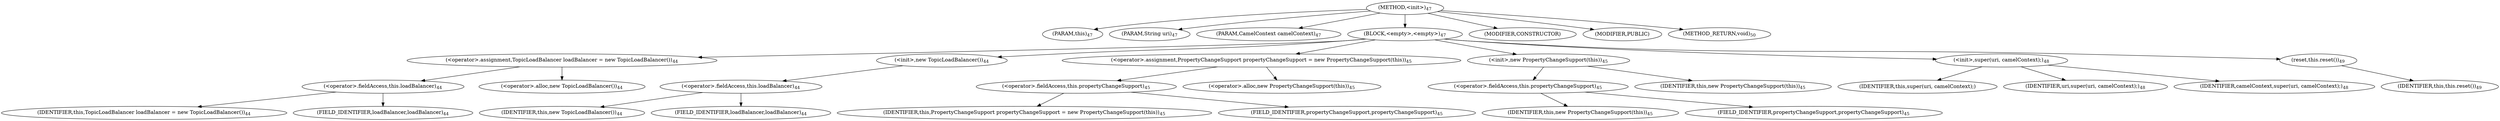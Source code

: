 digraph "&lt;init&gt;" {  
"36" [label = <(METHOD,&lt;init&gt;)<SUB>47</SUB>> ]
"4" [label = <(PARAM,this)<SUB>47</SUB>> ]
"37" [label = <(PARAM,String uri)<SUB>47</SUB>> ]
"38" [label = <(PARAM,CamelContext camelContext)<SUB>47</SUB>> ]
"39" [label = <(BLOCK,&lt;empty&gt;,&lt;empty&gt;)<SUB>47</SUB>> ]
"40" [label = <(&lt;operator&gt;.assignment,TopicLoadBalancer loadBalancer = new TopicLoadBalancer())<SUB>44</SUB>> ]
"41" [label = <(&lt;operator&gt;.fieldAccess,this.loadBalancer)<SUB>44</SUB>> ]
"42" [label = <(IDENTIFIER,this,TopicLoadBalancer loadBalancer = new TopicLoadBalancer())<SUB>44</SUB>> ]
"43" [label = <(FIELD_IDENTIFIER,loadBalancer,loadBalancer)<SUB>44</SUB>> ]
"44" [label = <(&lt;operator&gt;.alloc,new TopicLoadBalancer())<SUB>44</SUB>> ]
"45" [label = <(&lt;init&gt;,new TopicLoadBalancer())<SUB>44</SUB>> ]
"46" [label = <(&lt;operator&gt;.fieldAccess,this.loadBalancer)<SUB>44</SUB>> ]
"47" [label = <(IDENTIFIER,this,new TopicLoadBalancer())<SUB>44</SUB>> ]
"48" [label = <(FIELD_IDENTIFIER,loadBalancer,loadBalancer)<SUB>44</SUB>> ]
"49" [label = <(&lt;operator&gt;.assignment,PropertyChangeSupport propertyChangeSupport = new PropertyChangeSupport(this))<SUB>45</SUB>> ]
"50" [label = <(&lt;operator&gt;.fieldAccess,this.propertyChangeSupport)<SUB>45</SUB>> ]
"51" [label = <(IDENTIFIER,this,PropertyChangeSupport propertyChangeSupport = new PropertyChangeSupport(this))<SUB>45</SUB>> ]
"52" [label = <(FIELD_IDENTIFIER,propertyChangeSupport,propertyChangeSupport)<SUB>45</SUB>> ]
"53" [label = <(&lt;operator&gt;.alloc,new PropertyChangeSupport(this))<SUB>45</SUB>> ]
"54" [label = <(&lt;init&gt;,new PropertyChangeSupport(this))<SUB>45</SUB>> ]
"55" [label = <(&lt;operator&gt;.fieldAccess,this.propertyChangeSupport)<SUB>45</SUB>> ]
"56" [label = <(IDENTIFIER,this,new PropertyChangeSupport(this))<SUB>45</SUB>> ]
"57" [label = <(FIELD_IDENTIFIER,propertyChangeSupport,propertyChangeSupport)<SUB>45</SUB>> ]
"58" [label = <(IDENTIFIER,this,new PropertyChangeSupport(this))<SUB>45</SUB>> ]
"59" [label = <(&lt;init&gt;,super(uri, camelContext);)<SUB>48</SUB>> ]
"3" [label = <(IDENTIFIER,this,super(uri, camelContext);)> ]
"60" [label = <(IDENTIFIER,uri,super(uri, camelContext);)<SUB>48</SUB>> ]
"61" [label = <(IDENTIFIER,camelContext,super(uri, camelContext);)<SUB>48</SUB>> ]
"62" [label = <(reset,this.reset())<SUB>49</SUB>> ]
"5" [label = <(IDENTIFIER,this,this.reset())<SUB>49</SUB>> ]
"63" [label = <(MODIFIER,CONSTRUCTOR)> ]
"64" [label = <(MODIFIER,PUBLIC)> ]
"65" [label = <(METHOD_RETURN,void)<SUB>50</SUB>> ]
  "36" -> "4" 
  "36" -> "37" 
  "36" -> "38" 
  "36" -> "39" 
  "36" -> "63" 
  "36" -> "64" 
  "36" -> "65" 
  "39" -> "40" 
  "39" -> "45" 
  "39" -> "49" 
  "39" -> "54" 
  "39" -> "59" 
  "39" -> "62" 
  "40" -> "41" 
  "40" -> "44" 
  "41" -> "42" 
  "41" -> "43" 
  "45" -> "46" 
  "46" -> "47" 
  "46" -> "48" 
  "49" -> "50" 
  "49" -> "53" 
  "50" -> "51" 
  "50" -> "52" 
  "54" -> "55" 
  "54" -> "58" 
  "55" -> "56" 
  "55" -> "57" 
  "59" -> "3" 
  "59" -> "60" 
  "59" -> "61" 
  "62" -> "5" 
}

